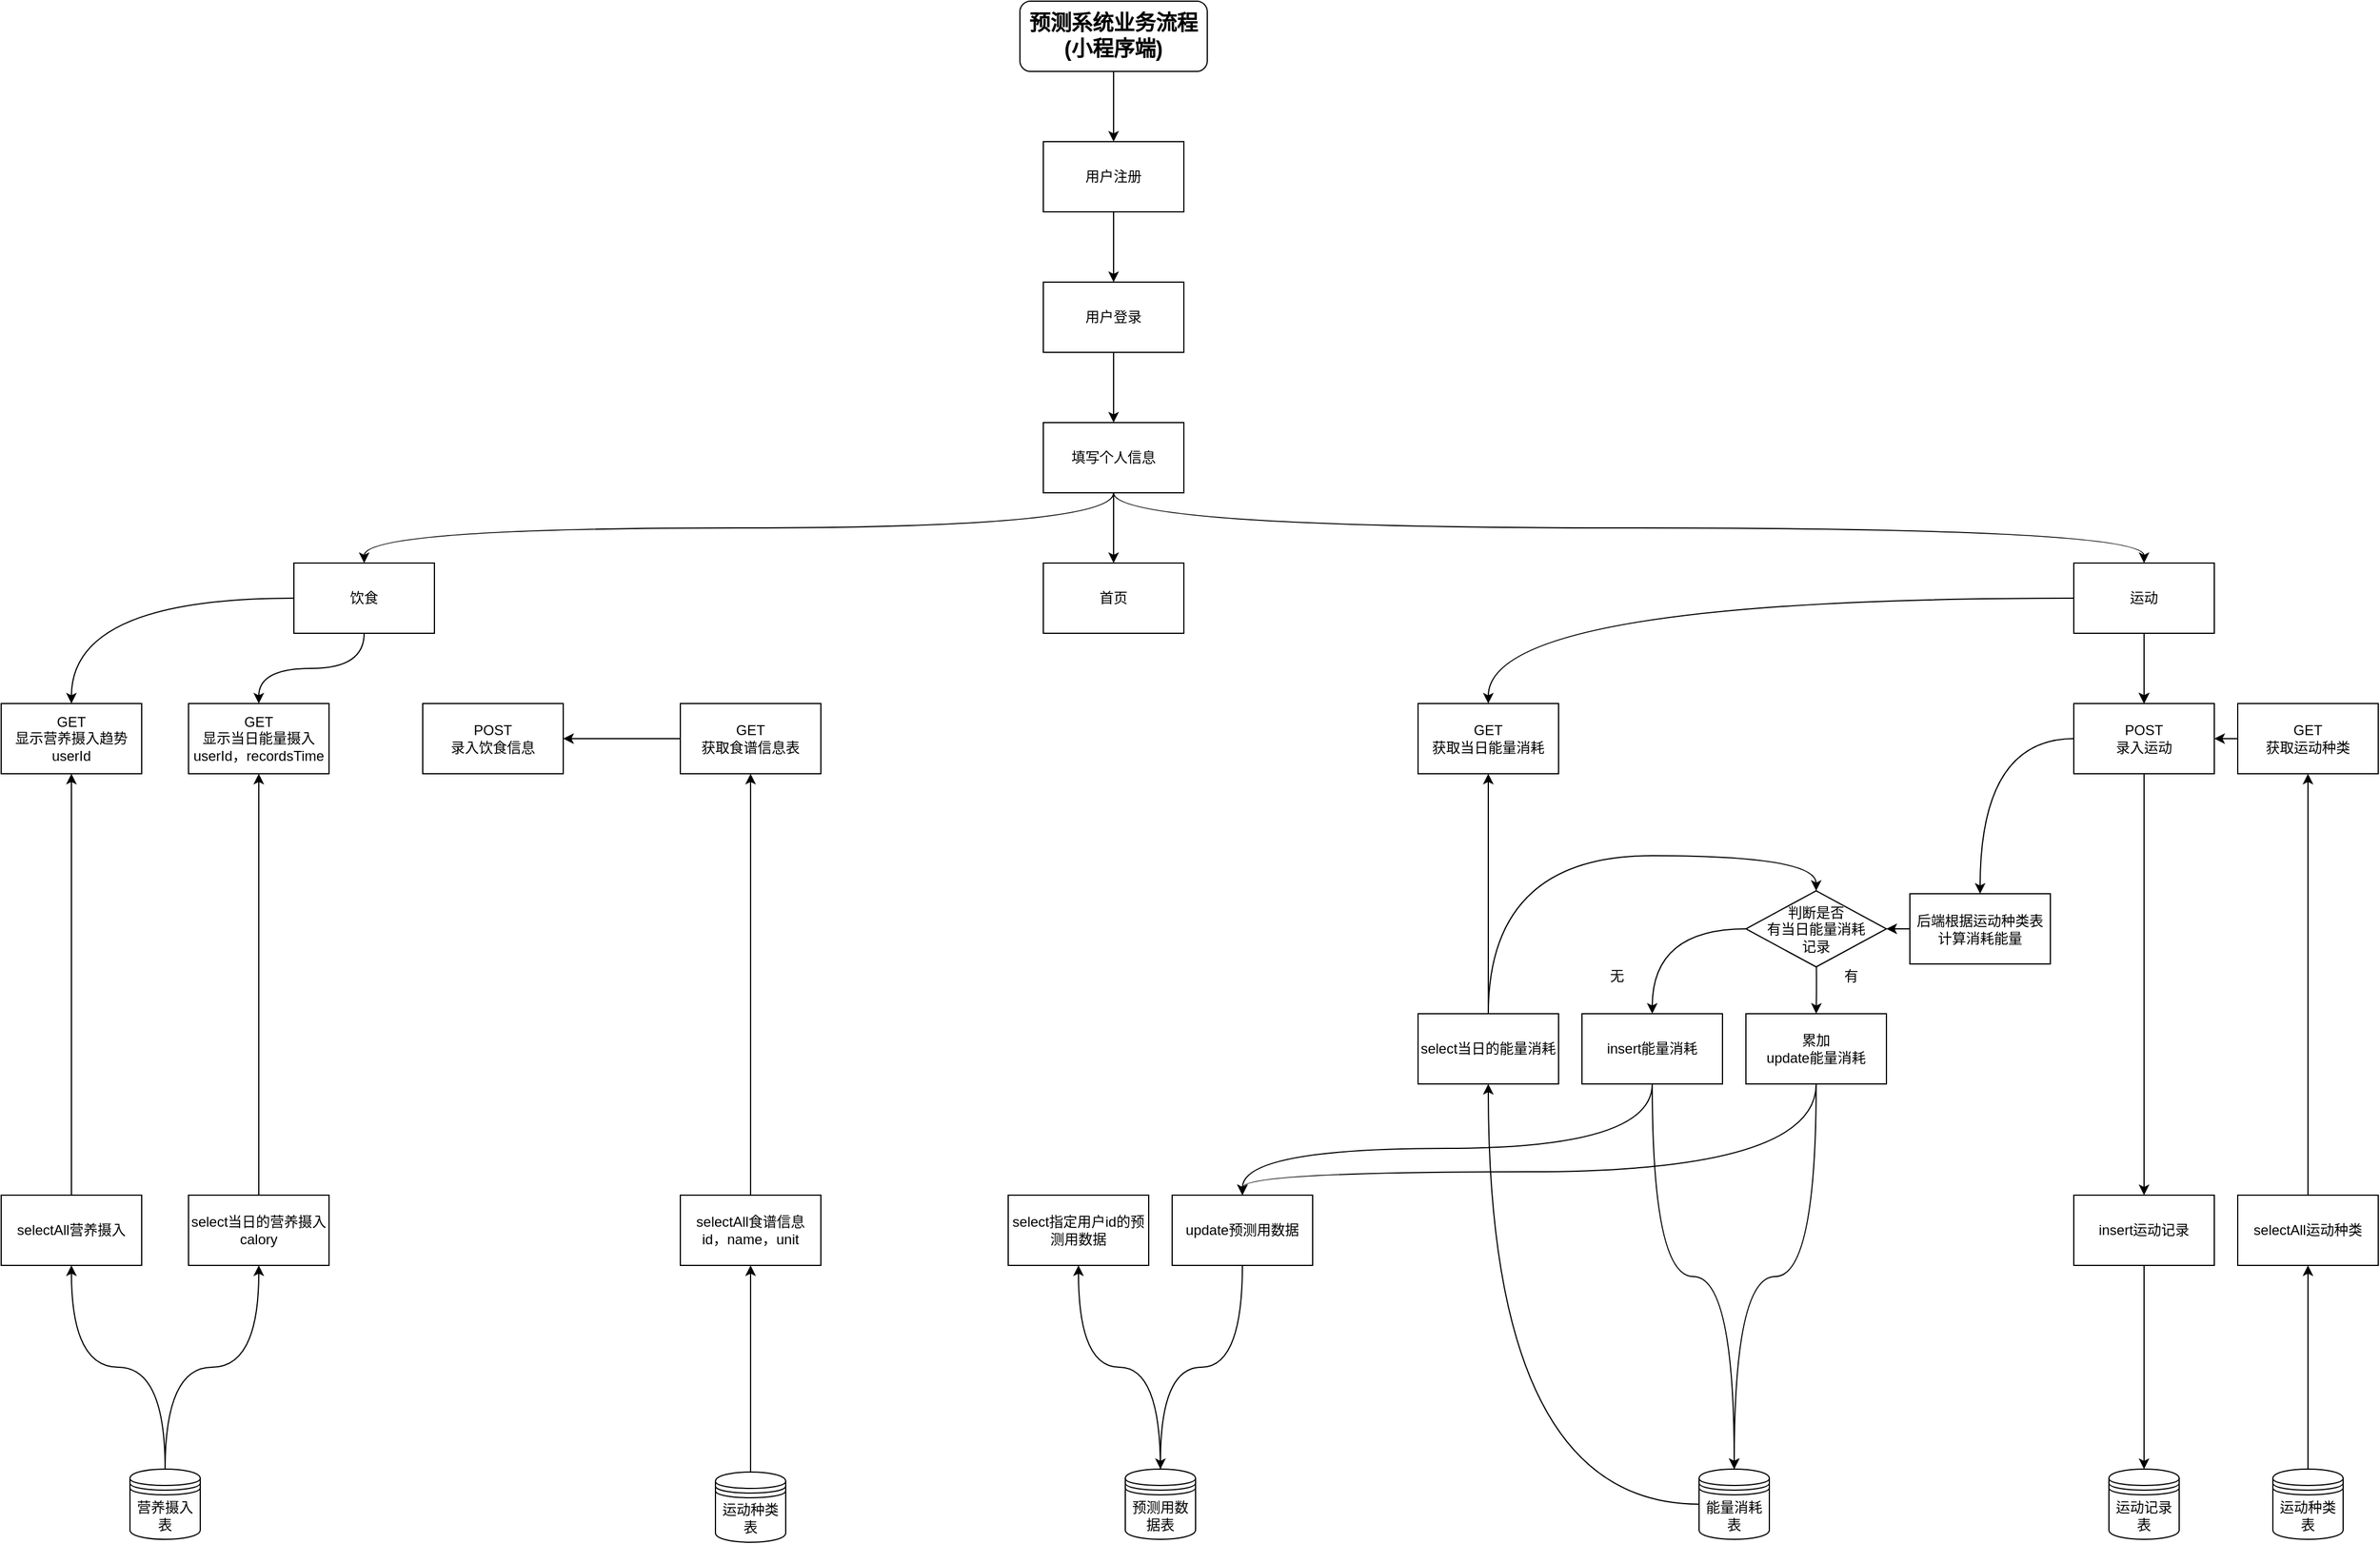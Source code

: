 <mxfile version="22.1.11" type="github">
  <diagram name="Page-1" id="74e2e168-ea6b-b213-b513-2b3c1d86103e">
    <mxGraphModel dx="1313" dy="696" grid="1" gridSize="10" guides="1" tooltips="1" connect="1" arrows="1" fold="1" page="1" pageScale="1" pageWidth="1100" pageHeight="850" background="none" math="0" shadow="0">
      <root>
        <mxCell id="0" />
        <mxCell id="1" parent="0" />
        <mxCell id="SSFar1ZfGdF0vFPYDZeS-47" style="edgeStyle=orthogonalEdgeStyle;rounded=0;orthogonalLoop=1;jettySize=auto;html=1;entryX=0.5;entryY=0;entryDx=0;entryDy=0;curved=1;" parent="1" source="SSFar1ZfGdF0vFPYDZeS-5" target="SSFar1ZfGdF0vFPYDZeS-46" edge="1">
          <mxGeometry relative="1" as="geometry" />
        </mxCell>
        <mxCell id="SSFar1ZfGdF0vFPYDZeS-5" value="预测系统业务流程(小程序端)" style="rounded=1;whiteSpace=wrap;html=1;fontStyle=1;fontSize=18;" parent="1" vertex="1">
          <mxGeometry x="920" y="50" width="160" height="60" as="geometry" />
        </mxCell>
        <mxCell id="SSFar1ZfGdF0vFPYDZeS-27" value="" style="edgeStyle=orthogonalEdgeStyle;rounded=0;orthogonalLoop=1;jettySize=auto;html=1;curved=1;" parent="1" source="SSFar1ZfGdF0vFPYDZeS-23" target="SSFar1ZfGdF0vFPYDZeS-26" edge="1">
          <mxGeometry relative="1" as="geometry" />
        </mxCell>
        <mxCell id="SSFar1ZfGdF0vFPYDZeS-23" value="用户登录" style="rounded=0;whiteSpace=wrap;html=1;" parent="1" vertex="1">
          <mxGeometry x="940" y="290" width="120" height="60" as="geometry" />
        </mxCell>
        <mxCell id="SSFar1ZfGdF0vFPYDZeS-43" style="edgeStyle=orthogonalEdgeStyle;rounded=0;orthogonalLoop=1;jettySize=auto;html=1;entryX=0.5;entryY=0;entryDx=0;entryDy=0;curved=1;" parent="1" source="SSFar1ZfGdF0vFPYDZeS-26" target="SSFar1ZfGdF0vFPYDZeS-28" edge="1">
          <mxGeometry relative="1" as="geometry" />
        </mxCell>
        <mxCell id="SSFar1ZfGdF0vFPYDZeS-50" style="edgeStyle=orthogonalEdgeStyle;rounded=0;orthogonalLoop=1;jettySize=auto;html=1;entryX=0.5;entryY=0;entryDx=0;entryDy=0;exitX=0.5;exitY=1;exitDx=0;exitDy=0;curved=1;" parent="1" source="SSFar1ZfGdF0vFPYDZeS-26" target="SSFar1ZfGdF0vFPYDZeS-49" edge="1">
          <mxGeometry relative="1" as="geometry" />
        </mxCell>
        <mxCell id="SSFar1ZfGdF0vFPYDZeS-51" style="edgeStyle=orthogonalEdgeStyle;rounded=0;orthogonalLoop=1;jettySize=auto;html=1;entryX=0.5;entryY=0;entryDx=0;entryDy=0;exitX=0.5;exitY=1;exitDx=0;exitDy=0;curved=1;" parent="1" source="SSFar1ZfGdF0vFPYDZeS-26" target="SSFar1ZfGdF0vFPYDZeS-36" edge="1">
          <mxGeometry relative="1" as="geometry" />
        </mxCell>
        <mxCell id="SSFar1ZfGdF0vFPYDZeS-26" value="填写个人信息" style="rounded=0;whiteSpace=wrap;html=1;" parent="1" vertex="1">
          <mxGeometry x="940" y="410" width="120" height="60" as="geometry" />
        </mxCell>
        <mxCell id="SSFar1ZfGdF0vFPYDZeS-28" value="首页" style="rounded=0;whiteSpace=wrap;html=1;" parent="1" vertex="1">
          <mxGeometry x="940" y="530" width="120" height="60" as="geometry" />
        </mxCell>
        <mxCell id="SSFar1ZfGdF0vFPYDZeS-53" value="" style="edgeStyle=orthogonalEdgeStyle;rounded=0;orthogonalLoop=1;jettySize=auto;html=1;curved=1;" parent="1" source="SSFar1ZfGdF0vFPYDZeS-36" target="SSFar1ZfGdF0vFPYDZeS-52" edge="1">
          <mxGeometry relative="1" as="geometry" />
        </mxCell>
        <mxCell id="SSFar1ZfGdF0vFPYDZeS-58" value="" style="edgeStyle=orthogonalEdgeStyle;rounded=0;orthogonalLoop=1;jettySize=auto;html=1;curved=1;" parent="1" source="SSFar1ZfGdF0vFPYDZeS-36" target="SSFar1ZfGdF0vFPYDZeS-57" edge="1">
          <mxGeometry relative="1" as="geometry" />
        </mxCell>
        <mxCell id="SSFar1ZfGdF0vFPYDZeS-36" value="饮食" style="rounded=0;whiteSpace=wrap;html=1;" parent="1" vertex="1">
          <mxGeometry x="300" y="530" width="120" height="60" as="geometry" />
        </mxCell>
        <mxCell id="SSFar1ZfGdF0vFPYDZeS-48" style="edgeStyle=orthogonalEdgeStyle;rounded=0;orthogonalLoop=1;jettySize=auto;html=1;entryX=0.5;entryY=0;entryDx=0;entryDy=0;curved=1;" parent="1" source="SSFar1ZfGdF0vFPYDZeS-46" target="SSFar1ZfGdF0vFPYDZeS-23" edge="1">
          <mxGeometry relative="1" as="geometry" />
        </mxCell>
        <mxCell id="SSFar1ZfGdF0vFPYDZeS-46" value="用户注册" style="rounded=0;whiteSpace=wrap;html=1;" parent="1" vertex="1">
          <mxGeometry x="940" y="170" width="120" height="60" as="geometry" />
        </mxCell>
        <mxCell id="SSFar1ZfGdF0vFPYDZeS-69" value="" style="edgeStyle=orthogonalEdgeStyle;rounded=0;orthogonalLoop=1;jettySize=auto;html=1;curved=1;" parent="1" source="SSFar1ZfGdF0vFPYDZeS-49" target="SSFar1ZfGdF0vFPYDZeS-68" edge="1">
          <mxGeometry relative="1" as="geometry" />
        </mxCell>
        <mxCell id="SSFar1ZfGdF0vFPYDZeS-96" value="" style="edgeStyle=orthogonalEdgeStyle;rounded=0;orthogonalLoop=1;jettySize=auto;html=1;curved=1;" parent="1" source="SSFar1ZfGdF0vFPYDZeS-49" target="SSFar1ZfGdF0vFPYDZeS-68" edge="1">
          <mxGeometry relative="1" as="geometry" />
        </mxCell>
        <mxCell id="SSFar1ZfGdF0vFPYDZeS-97" value="" style="edgeStyle=orthogonalEdgeStyle;rounded=0;orthogonalLoop=1;jettySize=auto;html=1;curved=1;" parent="1" source="SSFar1ZfGdF0vFPYDZeS-49" target="SSFar1ZfGdF0vFPYDZeS-68" edge="1">
          <mxGeometry relative="1" as="geometry" />
        </mxCell>
        <mxCell id="SSFar1ZfGdF0vFPYDZeS-100" style="edgeStyle=orthogonalEdgeStyle;rounded=0;orthogonalLoop=1;jettySize=auto;html=1;entryX=0.5;entryY=0;entryDx=0;entryDy=0;curved=1;" parent="1" source="SSFar1ZfGdF0vFPYDZeS-49" target="SSFar1ZfGdF0vFPYDZeS-98" edge="1">
          <mxGeometry relative="1" as="geometry" />
        </mxCell>
        <mxCell id="SSFar1ZfGdF0vFPYDZeS-49" value="运动" style="rounded=0;whiteSpace=wrap;html=1;" parent="1" vertex="1">
          <mxGeometry x="1820" y="530" width="120" height="60" as="geometry" />
        </mxCell>
        <mxCell id="SSFar1ZfGdF0vFPYDZeS-52" value="GET&lt;br&gt;显示营养摄入趋势&lt;br&gt;userId" style="rounded=0;whiteSpace=wrap;html=1;" parent="1" vertex="1">
          <mxGeometry x="50" y="650" width="120" height="60" as="geometry" />
        </mxCell>
        <mxCell id="SSFar1ZfGdF0vFPYDZeS-55" style="edgeStyle=orthogonalEdgeStyle;rounded=0;orthogonalLoop=1;jettySize=auto;html=1;entryX=0.5;entryY=1;entryDx=0;entryDy=0;curved=1;" parent="1" source="SSFar1ZfGdF0vFPYDZeS-54" target="SSFar1ZfGdF0vFPYDZeS-52" edge="1">
          <mxGeometry relative="1" as="geometry" />
        </mxCell>
        <mxCell id="SSFar1ZfGdF0vFPYDZeS-54" value="selectAll营养摄入" style="rounded=0;whiteSpace=wrap;html=1;" parent="1" vertex="1">
          <mxGeometry x="50" y="1070" width="120" height="60" as="geometry" />
        </mxCell>
        <mxCell id="SSFar1ZfGdF0vFPYDZeS-57" value="GET&lt;br&gt;显示当日能量摄入&lt;br&gt;userId，recordsTime" style="rounded=0;whiteSpace=wrap;html=1;" parent="1" vertex="1">
          <mxGeometry x="210" y="650" width="120" height="60" as="geometry" />
        </mxCell>
        <mxCell id="SSFar1ZfGdF0vFPYDZeS-64" style="edgeStyle=orthogonalEdgeStyle;rounded=0;orthogonalLoop=1;jettySize=auto;html=1;curved=1;" parent="1" source="SSFar1ZfGdF0vFPYDZeS-63" target="SSFar1ZfGdF0vFPYDZeS-57" edge="1">
          <mxGeometry relative="1" as="geometry" />
        </mxCell>
        <mxCell id="SSFar1ZfGdF0vFPYDZeS-63" value="select当日的营养摄入&lt;br&gt;calory" style="rounded=0;whiteSpace=wrap;html=1;" parent="1" vertex="1">
          <mxGeometry x="210" y="1070" width="120" height="60" as="geometry" />
        </mxCell>
        <mxCell id="SSFar1ZfGdF0vFPYDZeS-66" style="edgeStyle=orthogonalEdgeStyle;rounded=0;orthogonalLoop=1;jettySize=auto;html=1;exitX=0.5;exitY=0;exitDx=0;exitDy=0;entryX=0.5;entryY=1;entryDx=0;entryDy=0;curved=1;" parent="1" source="SSFar1ZfGdF0vFPYDZeS-65" target="SSFar1ZfGdF0vFPYDZeS-54" edge="1">
          <mxGeometry relative="1" as="geometry" />
        </mxCell>
        <mxCell id="SSFar1ZfGdF0vFPYDZeS-67" style="edgeStyle=orthogonalEdgeStyle;rounded=0;orthogonalLoop=1;jettySize=auto;html=1;exitX=0.5;exitY=0;exitDx=0;exitDy=0;curved=1;" parent="1" source="SSFar1ZfGdF0vFPYDZeS-65" target="SSFar1ZfGdF0vFPYDZeS-63" edge="1">
          <mxGeometry relative="1" as="geometry" />
        </mxCell>
        <mxCell id="SSFar1ZfGdF0vFPYDZeS-65" value="营养摄入表" style="shape=datastore;whiteSpace=wrap;html=1;" parent="1" vertex="1">
          <mxGeometry x="160" y="1304" width="60" height="60" as="geometry" />
        </mxCell>
        <mxCell id="SSFar1ZfGdF0vFPYDZeS-78" value="" style="edgeStyle=orthogonalEdgeStyle;rounded=0;orthogonalLoop=1;jettySize=auto;html=1;curved=1;" parent="1" source="SSFar1ZfGdF0vFPYDZeS-68" target="SSFar1ZfGdF0vFPYDZeS-77" edge="1">
          <mxGeometry relative="1" as="geometry" />
        </mxCell>
        <mxCell id="SSFar1ZfGdF0vFPYDZeS-86" style="edgeStyle=orthogonalEdgeStyle;rounded=0;orthogonalLoop=1;jettySize=auto;html=1;entryX=0.5;entryY=0;entryDx=0;entryDy=0;curved=1;" parent="1" source="SSFar1ZfGdF0vFPYDZeS-68" target="SSFar1ZfGdF0vFPYDZeS-81" edge="1">
          <mxGeometry relative="1" as="geometry" />
        </mxCell>
        <mxCell id="SSFar1ZfGdF0vFPYDZeS-68" value="POST&lt;br&gt;录入运动" style="rounded=0;whiteSpace=wrap;html=1;" parent="1" vertex="1">
          <mxGeometry x="1820" y="650" width="120" height="60" as="geometry" />
        </mxCell>
        <mxCell id="SSFar1ZfGdF0vFPYDZeS-72" style="edgeStyle=orthogonalEdgeStyle;rounded=0;orthogonalLoop=1;jettySize=auto;html=1;entryX=1;entryY=0.5;entryDx=0;entryDy=0;curved=1;" parent="1" source="SSFar1ZfGdF0vFPYDZeS-70" target="SSFar1ZfGdF0vFPYDZeS-68" edge="1">
          <mxGeometry relative="1" as="geometry" />
        </mxCell>
        <mxCell id="SSFar1ZfGdF0vFPYDZeS-70" value="GET&lt;br&gt;获取运动种类" style="rounded=0;whiteSpace=wrap;html=1;" parent="1" vertex="1">
          <mxGeometry x="1960" y="650" width="120" height="60" as="geometry" />
        </mxCell>
        <mxCell id="SSFar1ZfGdF0vFPYDZeS-74" style="edgeStyle=orthogonalEdgeStyle;rounded=0;orthogonalLoop=1;jettySize=auto;html=1;entryX=0.5;entryY=1;entryDx=0;entryDy=0;curved=1;" parent="1" source="SSFar1ZfGdF0vFPYDZeS-73" target="SSFar1ZfGdF0vFPYDZeS-70" edge="1">
          <mxGeometry relative="1" as="geometry" />
        </mxCell>
        <mxCell id="SSFar1ZfGdF0vFPYDZeS-73" value="selectAll运动种类" style="rounded=0;whiteSpace=wrap;html=1;" parent="1" vertex="1">
          <mxGeometry x="1960" y="1070" width="120" height="60" as="geometry" />
        </mxCell>
        <mxCell id="SSFar1ZfGdF0vFPYDZeS-76" style="edgeStyle=orthogonalEdgeStyle;rounded=0;orthogonalLoop=1;jettySize=auto;html=1;exitX=0.5;exitY=0;exitDx=0;exitDy=0;entryX=0.5;entryY=1;entryDx=0;entryDy=0;curved=1;" parent="1" source="SSFar1ZfGdF0vFPYDZeS-75" target="SSFar1ZfGdF0vFPYDZeS-73" edge="1">
          <mxGeometry relative="1" as="geometry" />
        </mxCell>
        <mxCell id="SSFar1ZfGdF0vFPYDZeS-75" value="运动种类表" style="shape=datastore;whiteSpace=wrap;html=1;" parent="1" vertex="1">
          <mxGeometry x="1990" y="1304" width="60" height="60" as="geometry" />
        </mxCell>
        <mxCell id="SSFar1ZfGdF0vFPYDZeS-77" value="insert运动记录" style="rounded=0;whiteSpace=wrap;html=1;" parent="1" vertex="1">
          <mxGeometry x="1820" y="1070" width="120" height="60" as="geometry" />
        </mxCell>
        <mxCell id="SSFar1ZfGdF0vFPYDZeS-80" style="edgeStyle=orthogonalEdgeStyle;rounded=0;orthogonalLoop=1;jettySize=auto;html=1;entryX=0.5;entryY=1;entryDx=0;entryDy=0;curved=1;startArrow=classic;startFill=1;endArrow=none;endFill=0;" parent="1" source="SSFar1ZfGdF0vFPYDZeS-79" target="SSFar1ZfGdF0vFPYDZeS-77" edge="1">
          <mxGeometry relative="1" as="geometry" />
        </mxCell>
        <mxCell id="SSFar1ZfGdF0vFPYDZeS-79" value="运动记录表" style="shape=datastore;whiteSpace=wrap;html=1;" parent="1" vertex="1">
          <mxGeometry x="1850" y="1304" width="60" height="60" as="geometry" />
        </mxCell>
        <mxCell id="SSFar1ZfGdF0vFPYDZeS-87" style="edgeStyle=orthogonalEdgeStyle;rounded=0;orthogonalLoop=1;jettySize=auto;html=1;entryX=1;entryY=0.5;entryDx=0;entryDy=0;curved=1;" parent="1" source="SSFar1ZfGdF0vFPYDZeS-81" target="SSFar1ZfGdF0vFPYDZeS-82" edge="1">
          <mxGeometry relative="1" as="geometry" />
        </mxCell>
        <mxCell id="SSFar1ZfGdF0vFPYDZeS-81" value="后端根据运动种类表计算消耗能量" style="rounded=0;whiteSpace=wrap;html=1;" parent="1" vertex="1">
          <mxGeometry x="1680" y="812.5" width="120" height="60" as="geometry" />
        </mxCell>
        <mxCell id="SSFar1ZfGdF0vFPYDZeS-89" value="" style="edgeStyle=orthogonalEdgeStyle;rounded=0;orthogonalLoop=1;jettySize=auto;html=1;curved=1;" parent="1" target="SSFar1ZfGdF0vFPYDZeS-88" edge="1">
          <mxGeometry relative="1" as="geometry">
            <mxPoint x="1600" y="860.0" as="sourcePoint" />
          </mxGeometry>
        </mxCell>
        <mxCell id="SSFar1ZfGdF0vFPYDZeS-93" value="" style="edgeStyle=orthogonalEdgeStyle;rounded=0;orthogonalLoop=1;jettySize=auto;html=1;curved=1;" parent="1" source="SSFar1ZfGdF0vFPYDZeS-82" target="SSFar1ZfGdF0vFPYDZeS-92" edge="1">
          <mxGeometry relative="1" as="geometry" />
        </mxCell>
        <mxCell id="SSFar1ZfGdF0vFPYDZeS-82" value="判断是否&lt;br&gt;有当日能量消耗&lt;br&gt;记录" style="rhombus;whiteSpace=wrap;html=1;" parent="1" vertex="1">
          <mxGeometry x="1540" y="810" width="120" height="65" as="geometry" />
        </mxCell>
        <mxCell id="SSFar1ZfGdF0vFPYDZeS-101" style="edgeStyle=orthogonalEdgeStyle;rounded=0;orthogonalLoop=1;jettySize=auto;html=1;entryX=0.5;entryY=1;entryDx=0;entryDy=0;curved=1;" parent="1" source="SSFar1ZfGdF0vFPYDZeS-83" target="SSFar1ZfGdF0vFPYDZeS-98" edge="1">
          <mxGeometry relative="1" as="geometry" />
        </mxCell>
        <mxCell id="SSFar1ZfGdF0vFPYDZeS-105" style="edgeStyle=orthogonalEdgeStyle;rounded=0;orthogonalLoop=1;jettySize=auto;html=1;entryX=0.5;entryY=0;entryDx=0;entryDy=0;curved=1;" parent="1" source="SSFar1ZfGdF0vFPYDZeS-83" target="SSFar1ZfGdF0vFPYDZeS-82" edge="1">
          <mxGeometry relative="1" as="geometry">
            <Array as="points">
              <mxPoint x="1320" y="780" />
              <mxPoint x="1600" y="780" />
            </Array>
          </mxGeometry>
        </mxCell>
        <mxCell id="SSFar1ZfGdF0vFPYDZeS-83" value="select当日的能量消耗" style="rounded=0;whiteSpace=wrap;html=1;" parent="1" vertex="1">
          <mxGeometry x="1260" y="915" width="120" height="60" as="geometry" />
        </mxCell>
        <mxCell id="SSFar1ZfGdF0vFPYDZeS-85" style="edgeStyle=orthogonalEdgeStyle;rounded=0;orthogonalLoop=1;jettySize=auto;html=1;curved=1;" parent="1" source="SSFar1ZfGdF0vFPYDZeS-84" target="SSFar1ZfGdF0vFPYDZeS-83" edge="1">
          <mxGeometry relative="1" as="geometry" />
        </mxCell>
        <mxCell id="SSFar1ZfGdF0vFPYDZeS-84" value="能量消耗表" style="shape=datastore;whiteSpace=wrap;html=1;" parent="1" vertex="1">
          <mxGeometry x="1500" y="1304" width="60" height="60" as="geometry" />
        </mxCell>
        <mxCell id="SSFar1ZfGdF0vFPYDZeS-91" style="edgeStyle=orthogonalEdgeStyle;rounded=0;orthogonalLoop=1;jettySize=auto;html=1;entryX=0.5;entryY=0;entryDx=0;entryDy=0;curved=1;" parent="1" source="SSFar1ZfGdF0vFPYDZeS-88" target="SSFar1ZfGdF0vFPYDZeS-84" edge="1">
          <mxGeometry relative="1" as="geometry" />
        </mxCell>
        <mxCell id="cFecmpB_I7udm7z9pZme-2" style="edgeStyle=orthogonalEdgeStyle;rounded=0;orthogonalLoop=1;jettySize=auto;html=1;curved=1;" edge="1" parent="1" source="SSFar1ZfGdF0vFPYDZeS-88" target="SSFar1ZfGdF0vFPYDZeS-115">
          <mxGeometry relative="1" as="geometry">
            <Array as="points">
              <mxPoint x="1600" y="1050" />
              <mxPoint x="1110" y="1050" />
            </Array>
          </mxGeometry>
        </mxCell>
        <mxCell id="SSFar1ZfGdF0vFPYDZeS-88" value="累加&lt;br&gt;update能量消耗" style="whiteSpace=wrap;html=1;" parent="1" vertex="1">
          <mxGeometry x="1540" y="915" width="120" height="60" as="geometry" />
        </mxCell>
        <mxCell id="SSFar1ZfGdF0vFPYDZeS-90" value="有" style="text;html=1;strokeColor=none;fillColor=none;align=center;verticalAlign=middle;whiteSpace=wrap;rounded=0;" parent="1" vertex="1">
          <mxGeometry x="1600" y="867.5" width="60" height="30" as="geometry" />
        </mxCell>
        <mxCell id="SSFar1ZfGdF0vFPYDZeS-94" style="edgeStyle=orthogonalEdgeStyle;rounded=0;orthogonalLoop=1;jettySize=auto;html=1;entryX=0.5;entryY=0;entryDx=0;entryDy=0;curved=1;" parent="1" source="SSFar1ZfGdF0vFPYDZeS-92" target="SSFar1ZfGdF0vFPYDZeS-84" edge="1">
          <mxGeometry relative="1" as="geometry" />
        </mxCell>
        <mxCell id="cFecmpB_I7udm7z9pZme-3" style="edgeStyle=orthogonalEdgeStyle;rounded=0;orthogonalLoop=1;jettySize=auto;html=1;entryX=0.5;entryY=0;entryDx=0;entryDy=0;curved=1;" edge="1" parent="1" source="SSFar1ZfGdF0vFPYDZeS-92" target="SSFar1ZfGdF0vFPYDZeS-115">
          <mxGeometry relative="1" as="geometry">
            <Array as="points">
              <mxPoint x="1460" y="1030" />
              <mxPoint x="1110" y="1030" />
            </Array>
          </mxGeometry>
        </mxCell>
        <mxCell id="SSFar1ZfGdF0vFPYDZeS-92" value="insert能量消耗" style="whiteSpace=wrap;html=1;" parent="1" vertex="1">
          <mxGeometry x="1400" y="915" width="120" height="60" as="geometry" />
        </mxCell>
        <mxCell id="SSFar1ZfGdF0vFPYDZeS-95" value="无" style="text;html=1;strokeColor=none;fillColor=none;align=center;verticalAlign=middle;whiteSpace=wrap;rounded=0;" parent="1" vertex="1">
          <mxGeometry x="1400" y="867.5" width="60" height="30" as="geometry" />
        </mxCell>
        <mxCell id="SSFar1ZfGdF0vFPYDZeS-98" value="GET&lt;br&gt;获取当日能量消耗" style="whiteSpace=wrap;html=1;rounded=0;" parent="1" vertex="1">
          <mxGeometry x="1260" y="650" width="120" height="60" as="geometry" />
        </mxCell>
        <mxCell id="SSFar1ZfGdF0vFPYDZeS-117" style="edgeStyle=orthogonalEdgeStyle;rounded=0;orthogonalLoop=1;jettySize=auto;html=1;exitX=0;exitY=0.5;exitDx=0;exitDy=0;entryX=1;entryY=0.5;entryDx=0;entryDy=0;curved=1;" parent="1" source="SSFar1ZfGdF0vFPYDZeS-106" target="SSFar1ZfGdF0vFPYDZeS-111" edge="1">
          <mxGeometry relative="1" as="geometry" />
        </mxCell>
        <mxCell id="SSFar1ZfGdF0vFPYDZeS-106" value="GET&lt;br&gt;获取食谱信息表" style="rounded=0;whiteSpace=wrap;html=1;" parent="1" vertex="1">
          <mxGeometry x="630" y="650" width="120" height="60" as="geometry" />
        </mxCell>
        <mxCell id="SSFar1ZfGdF0vFPYDZeS-107" style="edgeStyle=orthogonalEdgeStyle;rounded=0;orthogonalLoop=1;jettySize=auto;html=1;entryX=0.5;entryY=1;entryDx=0;entryDy=0;curved=1;" parent="1" source="SSFar1ZfGdF0vFPYDZeS-108" target="SSFar1ZfGdF0vFPYDZeS-106" edge="1">
          <mxGeometry relative="1" as="geometry" />
        </mxCell>
        <mxCell id="SSFar1ZfGdF0vFPYDZeS-108" value="selectAll食谱信息&lt;br&gt;id，name，unit" style="rounded=0;whiteSpace=wrap;html=1;" parent="1" vertex="1">
          <mxGeometry x="630" y="1070" width="120" height="60" as="geometry" />
        </mxCell>
        <mxCell id="SSFar1ZfGdF0vFPYDZeS-109" style="edgeStyle=orthogonalEdgeStyle;rounded=0;orthogonalLoop=1;jettySize=auto;html=1;exitX=0.5;exitY=0;exitDx=0;exitDy=0;entryX=0.5;entryY=1;entryDx=0;entryDy=0;curved=1;" parent="1" source="SSFar1ZfGdF0vFPYDZeS-110" target="SSFar1ZfGdF0vFPYDZeS-108" edge="1">
          <mxGeometry relative="1" as="geometry" />
        </mxCell>
        <mxCell id="SSFar1ZfGdF0vFPYDZeS-110" value="运动种类表" style="shape=datastore;whiteSpace=wrap;html=1;" parent="1" vertex="1">
          <mxGeometry x="660" y="1306.5" width="60" height="60" as="geometry" />
        </mxCell>
        <mxCell id="SSFar1ZfGdF0vFPYDZeS-111" value="POST&lt;br&gt;录入饮食信息" style="rounded=0;whiteSpace=wrap;html=1;" parent="1" vertex="1">
          <mxGeometry x="410" y="650" width="120" height="60" as="geometry" />
        </mxCell>
        <mxCell id="cFecmpB_I7udm7z9pZme-5" style="edgeStyle=orthogonalEdgeStyle;rounded=0;orthogonalLoop=1;jettySize=auto;html=1;entryX=0.5;entryY=1;entryDx=0;entryDy=0;curved=1;" edge="1" parent="1" source="SSFar1ZfGdF0vFPYDZeS-112" target="cFecmpB_I7udm7z9pZme-4">
          <mxGeometry relative="1" as="geometry" />
        </mxCell>
        <mxCell id="SSFar1ZfGdF0vFPYDZeS-112" value="预测用数据表" style="shape=datastore;whiteSpace=wrap;html=1;" parent="1" vertex="1">
          <mxGeometry x="1010" y="1304" width="60" height="60" as="geometry" />
        </mxCell>
        <mxCell id="SSFar1ZfGdF0vFPYDZeS-116" style="edgeStyle=orthogonalEdgeStyle;rounded=0;orthogonalLoop=1;jettySize=auto;html=1;entryX=0.5;entryY=0;entryDx=0;entryDy=0;curved=1;" parent="1" source="SSFar1ZfGdF0vFPYDZeS-115" target="SSFar1ZfGdF0vFPYDZeS-112" edge="1">
          <mxGeometry relative="1" as="geometry" />
        </mxCell>
        <mxCell id="SSFar1ZfGdF0vFPYDZeS-115" value="update预测用数据" style="rounded=0;whiteSpace=wrap;html=1;" parent="1" vertex="1">
          <mxGeometry x="1050" y="1070" width="120" height="60" as="geometry" />
        </mxCell>
        <mxCell id="cFecmpB_I7udm7z9pZme-4" value="select指定用户id的预测用数据" style="rounded=0;whiteSpace=wrap;html=1;" vertex="1" parent="1">
          <mxGeometry x="910" y="1070" width="120" height="60" as="geometry" />
        </mxCell>
      </root>
    </mxGraphModel>
  </diagram>
</mxfile>
